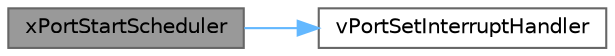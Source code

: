 digraph "xPortStartScheduler"
{
 // LATEX_PDF_SIZE
  bgcolor="transparent";
  edge [fontname=Helvetica,fontsize=10,labelfontname=Helvetica,labelfontsize=10];
  node [fontname=Helvetica,fontsize=10,shape=box,height=0.2,width=0.4];
  rankdir="LR";
  Node1 [id="Node000001",label="xPortStartScheduler",height=0.2,width=0.4,color="gray40", fillcolor="grey60", style="filled", fontcolor="black",tooltip=" "];
  Node1 -> Node2 [id="edge2_Node000001_Node000002",color="steelblue1",style="solid",tooltip=" "];
  Node2 [id="Node000002",label="vPortSetInterruptHandler",height=0.2,width=0.4,color="grey40", fillcolor="white", style="filled",URL="$_m_s_v_c-_ming_w_2port_8c.html#a35b5d3a9b147da8e3adda2a2cc7b6cc0",tooltip=" "];
}
